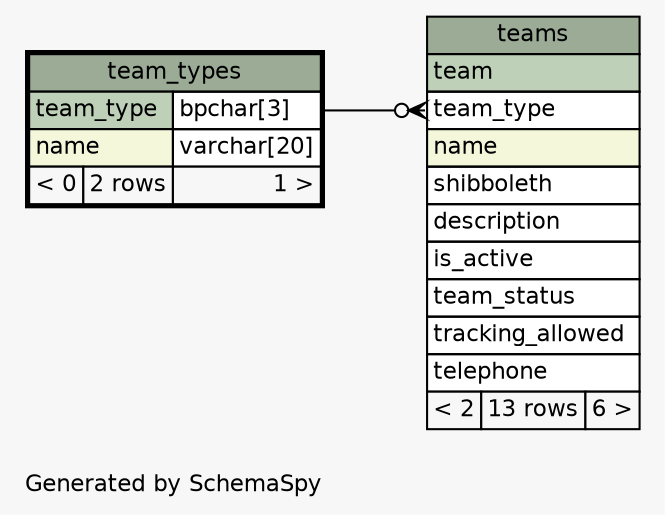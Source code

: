 // dot 2.40.1 on Linux 4.11.5-gentoo
// SchemaSpy rev 590
digraph "oneDegreeRelationshipsDiagram" {
  graph [
    rankdir="RL"
    bgcolor="#f7f7f7"
    label="\nGenerated by SchemaSpy"
    labeljust="l"
    nodesep="0.18"
    ranksep="0.46"
    fontname="Helvetica"
    fontsize="11"
  ];
  node [
    fontname="Helvetica"
    fontsize="11"
    shape="plaintext"
  ];
  edge [
    arrowsize="0.8"
  ];
  "teams":"team_type":w -> "team_types":"team_type.type":e [arrowhead=none dir=back arrowtail=crowodot];
  "team_types" [
    label=<
    <TABLE BORDER="2" CELLBORDER="1" CELLSPACING="0" BGCOLOR="#ffffff">
      <TR><TD COLSPAN="3" BGCOLOR="#9bab96" ALIGN="CENTER">team_types</TD></TR>
      <TR><TD PORT="team_type" COLSPAN="2" BGCOLOR="#bed1b8" ALIGN="LEFT">team_type</TD><TD PORT="team_type.type" ALIGN="LEFT">bpchar[3]</TD></TR>
      <TR><TD PORT="name" COLSPAN="2" BGCOLOR="#f4f7da" ALIGN="LEFT">name</TD><TD PORT="name.type" ALIGN="LEFT">varchar[20]</TD></TR>
      <TR><TD ALIGN="LEFT" BGCOLOR="#f7f7f7">&lt; 0</TD><TD ALIGN="RIGHT" BGCOLOR="#f7f7f7">2 rows</TD><TD ALIGN="RIGHT" BGCOLOR="#f7f7f7">1 &gt;</TD></TR>
    </TABLE>>
    URL="team_types.html"
    tooltip="team_types"
  ];
  "teams" [
    label=<
    <TABLE BORDER="0" CELLBORDER="1" CELLSPACING="0" BGCOLOR="#ffffff">
      <TR><TD COLSPAN="3" BGCOLOR="#9bab96" ALIGN="CENTER">teams</TD></TR>
      <TR><TD PORT="team" COLSPAN="3" BGCOLOR="#bed1b8" ALIGN="LEFT">team</TD></TR>
      <TR><TD PORT="team_type" COLSPAN="3" ALIGN="LEFT">team_type</TD></TR>
      <TR><TD PORT="name" COLSPAN="3" BGCOLOR="#f4f7da" ALIGN="LEFT">name</TD></TR>
      <TR><TD PORT="shibboleth" COLSPAN="3" ALIGN="LEFT">shibboleth</TD></TR>
      <TR><TD PORT="description" COLSPAN="3" ALIGN="LEFT">description</TD></TR>
      <TR><TD PORT="is_active" COLSPAN="3" ALIGN="LEFT">is_active</TD></TR>
      <TR><TD PORT="team_status" COLSPAN="3" ALIGN="LEFT">team_status</TD></TR>
      <TR><TD PORT="tracking_allowed" COLSPAN="3" ALIGN="LEFT">tracking_allowed</TD></TR>
      <TR><TD PORT="telephone" COLSPAN="3" ALIGN="LEFT">telephone</TD></TR>
      <TR><TD ALIGN="LEFT" BGCOLOR="#f7f7f7">&lt; 2</TD><TD ALIGN="RIGHT" BGCOLOR="#f7f7f7">13 rows</TD><TD ALIGN="RIGHT" BGCOLOR="#f7f7f7">6 &gt;</TD></TR>
    </TABLE>>
    URL="teams.html"
    tooltip="teams"
  ];
}
